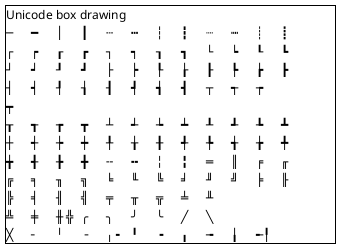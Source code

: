 @startsalt

{+Unicode box drawing                                                                                                        
    ─	━	│	┃	┄	┅	┆	┇	┈	┉	┊	┋ 
┌	┍	┎	┏	┐	┑	┒	┓	└	┕	┖	┗
┘	┙	┚	┛	├	┝	┞	┟	┠	┡	┢	┣
┤	┥	┦	┧	┨	┩	┪	┫	┬	┭	┮
	┯
┰	┱	┲	┳	┴	┵	┶	┷	┸	┹	┺	┻
┼	┽	┾	┿	╀	╁	╂	╃	╄	╅	╆	╇
╈	╉	╊	╋	╌	╍	╎	╏	═	║	╒	╓
╔	╕	╖	╗	╘	╙	╚	╛	╜	╝	╞	╟
╠	╡	╢	╣	╤	╥	╦	╧	╨
	╩	╪	╫ ╬	╭	╮	╯	╰	╱	╲
	╳	╴	╵	╶	╷ ╸	╹	╺	╻	╼	╽	╾╿
  
}
@endsalt